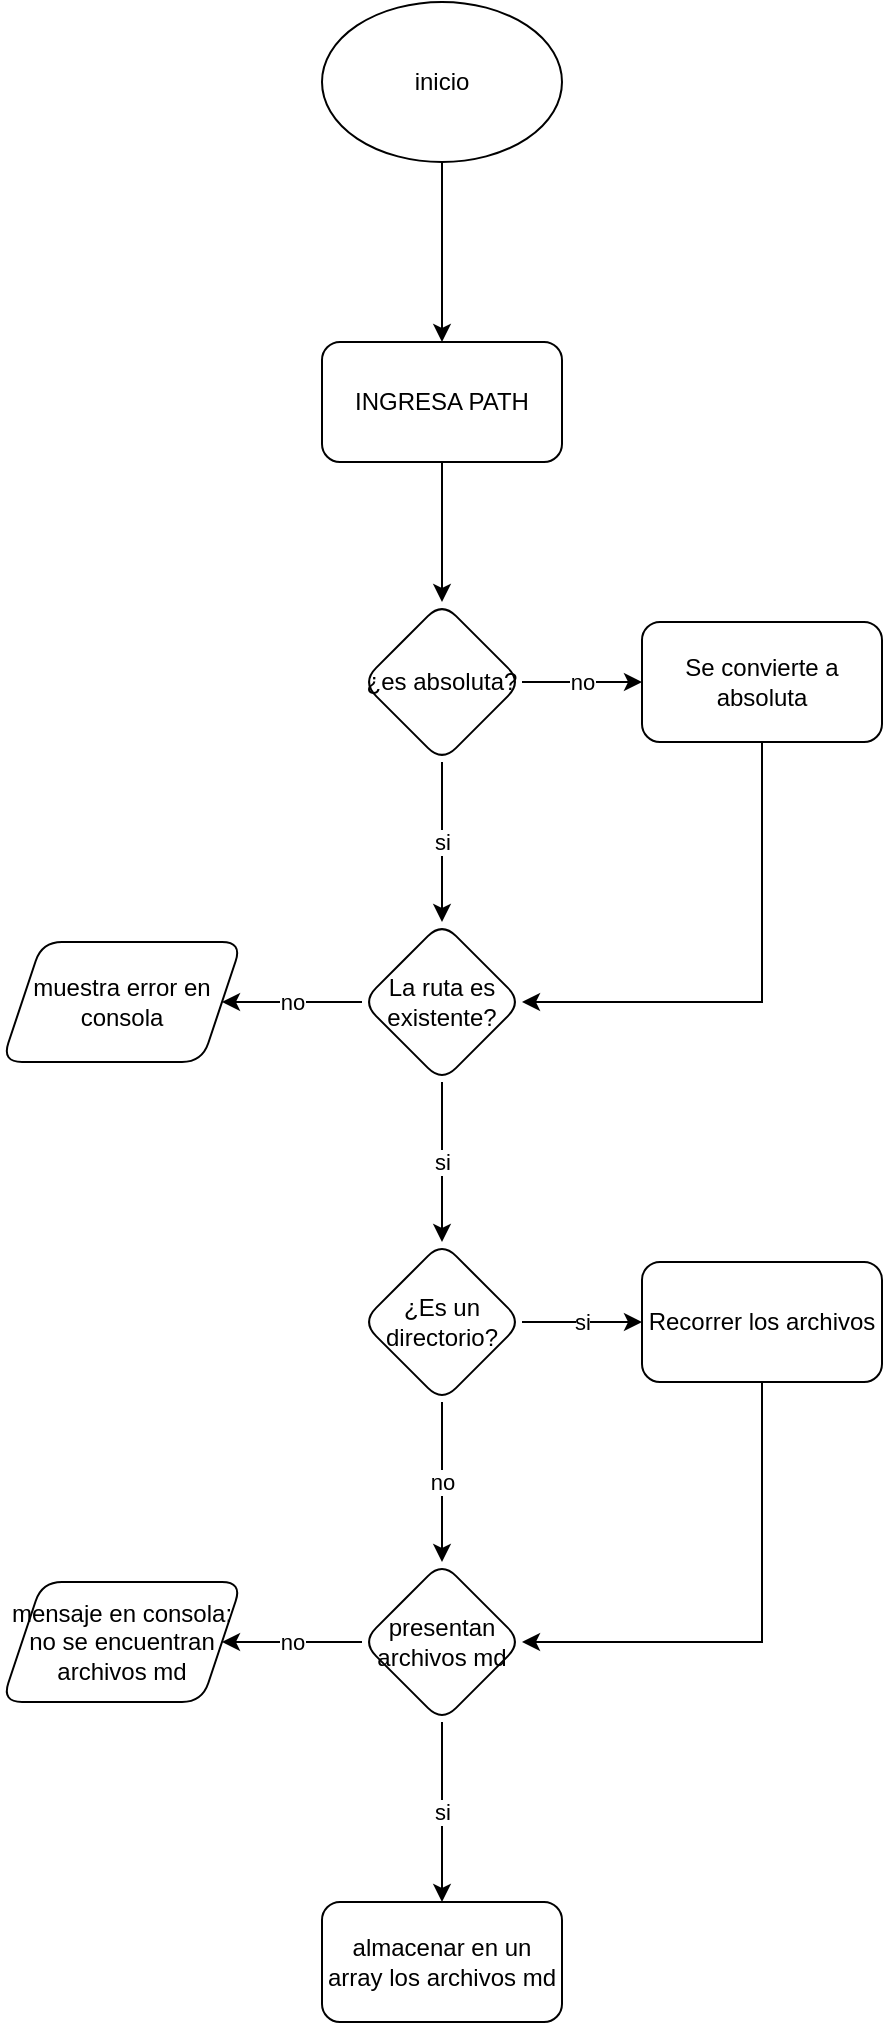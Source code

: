 <mxfile version="18.0.6" type="github">
  <diagram id="-pcltwVOcNZUaTyx6lK4" name="Page-1">
    <mxGraphModel dx="3690" dy="1823" grid="1" gridSize="10" guides="1" tooltips="1" connect="1" arrows="1" fold="1" page="1" pageScale="1" pageWidth="2339" pageHeight="3300" math="0" shadow="0">
      <root>
        <mxCell id="0" />
        <mxCell id="1" parent="0" />
        <mxCell id="7eJJYWnoZntR9IjGoTKC-3" value="" style="edgeStyle=orthogonalEdgeStyle;rounded=0;orthogonalLoop=1;jettySize=auto;html=1;" edge="1" parent="1" source="7eJJYWnoZntR9IjGoTKC-1" target="7eJJYWnoZntR9IjGoTKC-2">
          <mxGeometry relative="1" as="geometry" />
        </mxCell>
        <mxCell id="7eJJYWnoZntR9IjGoTKC-1" value="inicio" style="ellipse;whiteSpace=wrap;html=1;" vertex="1" parent="1">
          <mxGeometry x="1050" y="50" width="120" height="80" as="geometry" />
        </mxCell>
        <mxCell id="7eJJYWnoZntR9IjGoTKC-5" value="" style="edgeStyle=orthogonalEdgeStyle;rounded=0;orthogonalLoop=1;jettySize=auto;html=1;" edge="1" parent="1" source="7eJJYWnoZntR9IjGoTKC-2" target="7eJJYWnoZntR9IjGoTKC-4">
          <mxGeometry relative="1" as="geometry" />
        </mxCell>
        <mxCell id="7eJJYWnoZntR9IjGoTKC-2" value="INGRESA PATH" style="rounded=1;whiteSpace=wrap;html=1;" vertex="1" parent="1">
          <mxGeometry x="1050" y="220" width="120" height="60" as="geometry" />
        </mxCell>
        <mxCell id="7eJJYWnoZntR9IjGoTKC-9" value="si" style="edgeStyle=orthogonalEdgeStyle;rounded=0;orthogonalLoop=1;jettySize=auto;html=1;" edge="1" parent="1" source="7eJJYWnoZntR9IjGoTKC-4" target="7eJJYWnoZntR9IjGoTKC-8">
          <mxGeometry relative="1" as="geometry" />
        </mxCell>
        <mxCell id="7eJJYWnoZntR9IjGoTKC-11" value="no" style="edgeStyle=orthogonalEdgeStyle;rounded=0;orthogonalLoop=1;jettySize=auto;html=1;" edge="1" parent="1" source="7eJJYWnoZntR9IjGoTKC-4" target="7eJJYWnoZntR9IjGoTKC-6">
          <mxGeometry relative="1" as="geometry" />
        </mxCell>
        <mxCell id="7eJJYWnoZntR9IjGoTKC-4" value="¿es absoluta?" style="rhombus;whiteSpace=wrap;html=1;rounded=1;" vertex="1" parent="1">
          <mxGeometry x="1070" y="350" width="80" height="80" as="geometry" />
        </mxCell>
        <mxCell id="7eJJYWnoZntR9IjGoTKC-10" style="edgeStyle=orthogonalEdgeStyle;rounded=0;orthogonalLoop=1;jettySize=auto;html=1;entryX=1;entryY=0.5;entryDx=0;entryDy=0;exitX=0.5;exitY=1;exitDx=0;exitDy=0;" edge="1" parent="1" source="7eJJYWnoZntR9IjGoTKC-6" target="7eJJYWnoZntR9IjGoTKC-8">
          <mxGeometry relative="1" as="geometry" />
        </mxCell>
        <mxCell id="7eJJYWnoZntR9IjGoTKC-6" value="Se convierte a absoluta" style="whiteSpace=wrap;html=1;rounded=1;" vertex="1" parent="1">
          <mxGeometry x="1210" y="360" width="120" height="60" as="geometry" />
        </mxCell>
        <mxCell id="7eJJYWnoZntR9IjGoTKC-13" value="si" style="edgeStyle=orthogonalEdgeStyle;rounded=0;orthogonalLoop=1;jettySize=auto;html=1;" edge="1" parent="1" source="7eJJYWnoZntR9IjGoTKC-8" target="7eJJYWnoZntR9IjGoTKC-12">
          <mxGeometry relative="1" as="geometry" />
        </mxCell>
        <mxCell id="7eJJYWnoZntR9IjGoTKC-15" value="no" style="edgeStyle=orthogonalEdgeStyle;rounded=0;orthogonalLoop=1;jettySize=auto;html=1;" edge="1" parent="1" source="7eJJYWnoZntR9IjGoTKC-8" target="7eJJYWnoZntR9IjGoTKC-14">
          <mxGeometry relative="1" as="geometry" />
        </mxCell>
        <mxCell id="7eJJYWnoZntR9IjGoTKC-8" value="La ruta es existente?" style="rhombus;whiteSpace=wrap;html=1;rounded=1;" vertex="1" parent="1">
          <mxGeometry x="1070" y="510" width="80" height="80" as="geometry" />
        </mxCell>
        <mxCell id="7eJJYWnoZntR9IjGoTKC-17" value="si" style="edgeStyle=orthogonalEdgeStyle;rounded=0;orthogonalLoop=1;jettySize=auto;html=1;" edge="1" parent="1" source="7eJJYWnoZntR9IjGoTKC-12" target="7eJJYWnoZntR9IjGoTKC-16">
          <mxGeometry relative="1" as="geometry" />
        </mxCell>
        <mxCell id="7eJJYWnoZntR9IjGoTKC-19" value="no" style="edgeStyle=orthogonalEdgeStyle;rounded=0;orthogonalLoop=1;jettySize=auto;html=1;" edge="1" parent="1" source="7eJJYWnoZntR9IjGoTKC-12" target="7eJJYWnoZntR9IjGoTKC-18">
          <mxGeometry relative="1" as="geometry" />
        </mxCell>
        <mxCell id="7eJJYWnoZntR9IjGoTKC-12" value="¿Es un directorio?" style="rhombus;whiteSpace=wrap;html=1;rounded=1;" vertex="1" parent="1">
          <mxGeometry x="1070" y="670" width="80" height="80" as="geometry" />
        </mxCell>
        <mxCell id="7eJJYWnoZntR9IjGoTKC-14" value="muestra error en consola" style="shape=parallelogram;perimeter=parallelogramPerimeter;whiteSpace=wrap;html=1;fixedSize=1;rounded=1;" vertex="1" parent="1">
          <mxGeometry x="890" y="520" width="120" height="60" as="geometry" />
        </mxCell>
        <mxCell id="7eJJYWnoZntR9IjGoTKC-20" style="edgeStyle=orthogonalEdgeStyle;rounded=0;orthogonalLoop=1;jettySize=auto;html=1;entryX=1;entryY=0.5;entryDx=0;entryDy=0;exitX=0.5;exitY=1;exitDx=0;exitDy=0;" edge="1" parent="1" source="7eJJYWnoZntR9IjGoTKC-16" target="7eJJYWnoZntR9IjGoTKC-18">
          <mxGeometry relative="1" as="geometry" />
        </mxCell>
        <mxCell id="7eJJYWnoZntR9IjGoTKC-16" value="Recorrer los archivos" style="whiteSpace=wrap;html=1;rounded=1;" vertex="1" parent="1">
          <mxGeometry x="1210" y="680" width="120" height="60" as="geometry" />
        </mxCell>
        <mxCell id="7eJJYWnoZntR9IjGoTKC-24" value="no" style="edgeStyle=orthogonalEdgeStyle;rounded=0;orthogonalLoop=1;jettySize=auto;html=1;" edge="1" parent="1" source="7eJJYWnoZntR9IjGoTKC-18" target="7eJJYWnoZntR9IjGoTKC-23">
          <mxGeometry relative="1" as="geometry" />
        </mxCell>
        <mxCell id="7eJJYWnoZntR9IjGoTKC-26" value="si" style="edgeStyle=orthogonalEdgeStyle;rounded=0;orthogonalLoop=1;jettySize=auto;html=1;" edge="1" parent="1" source="7eJJYWnoZntR9IjGoTKC-18" target="7eJJYWnoZntR9IjGoTKC-25">
          <mxGeometry relative="1" as="geometry" />
        </mxCell>
        <mxCell id="7eJJYWnoZntR9IjGoTKC-18" value="presentan archivos md" style="rhombus;whiteSpace=wrap;html=1;rounded=1;" vertex="1" parent="1">
          <mxGeometry x="1070" y="830" width="80" height="80" as="geometry" />
        </mxCell>
        <mxCell id="7eJJYWnoZntR9IjGoTKC-23" value="mensaje en consola: no se encuentran archivos md" style="shape=parallelogram;perimeter=parallelogramPerimeter;whiteSpace=wrap;html=1;fixedSize=1;rounded=1;" vertex="1" parent="1">
          <mxGeometry x="890" y="840" width="120" height="60" as="geometry" />
        </mxCell>
        <mxCell id="7eJJYWnoZntR9IjGoTKC-25" value="almacenar en un array los archivos md" style="whiteSpace=wrap;html=1;rounded=1;" vertex="1" parent="1">
          <mxGeometry x="1050" y="1000" width="120" height="60" as="geometry" />
        </mxCell>
      </root>
    </mxGraphModel>
  </diagram>
</mxfile>
